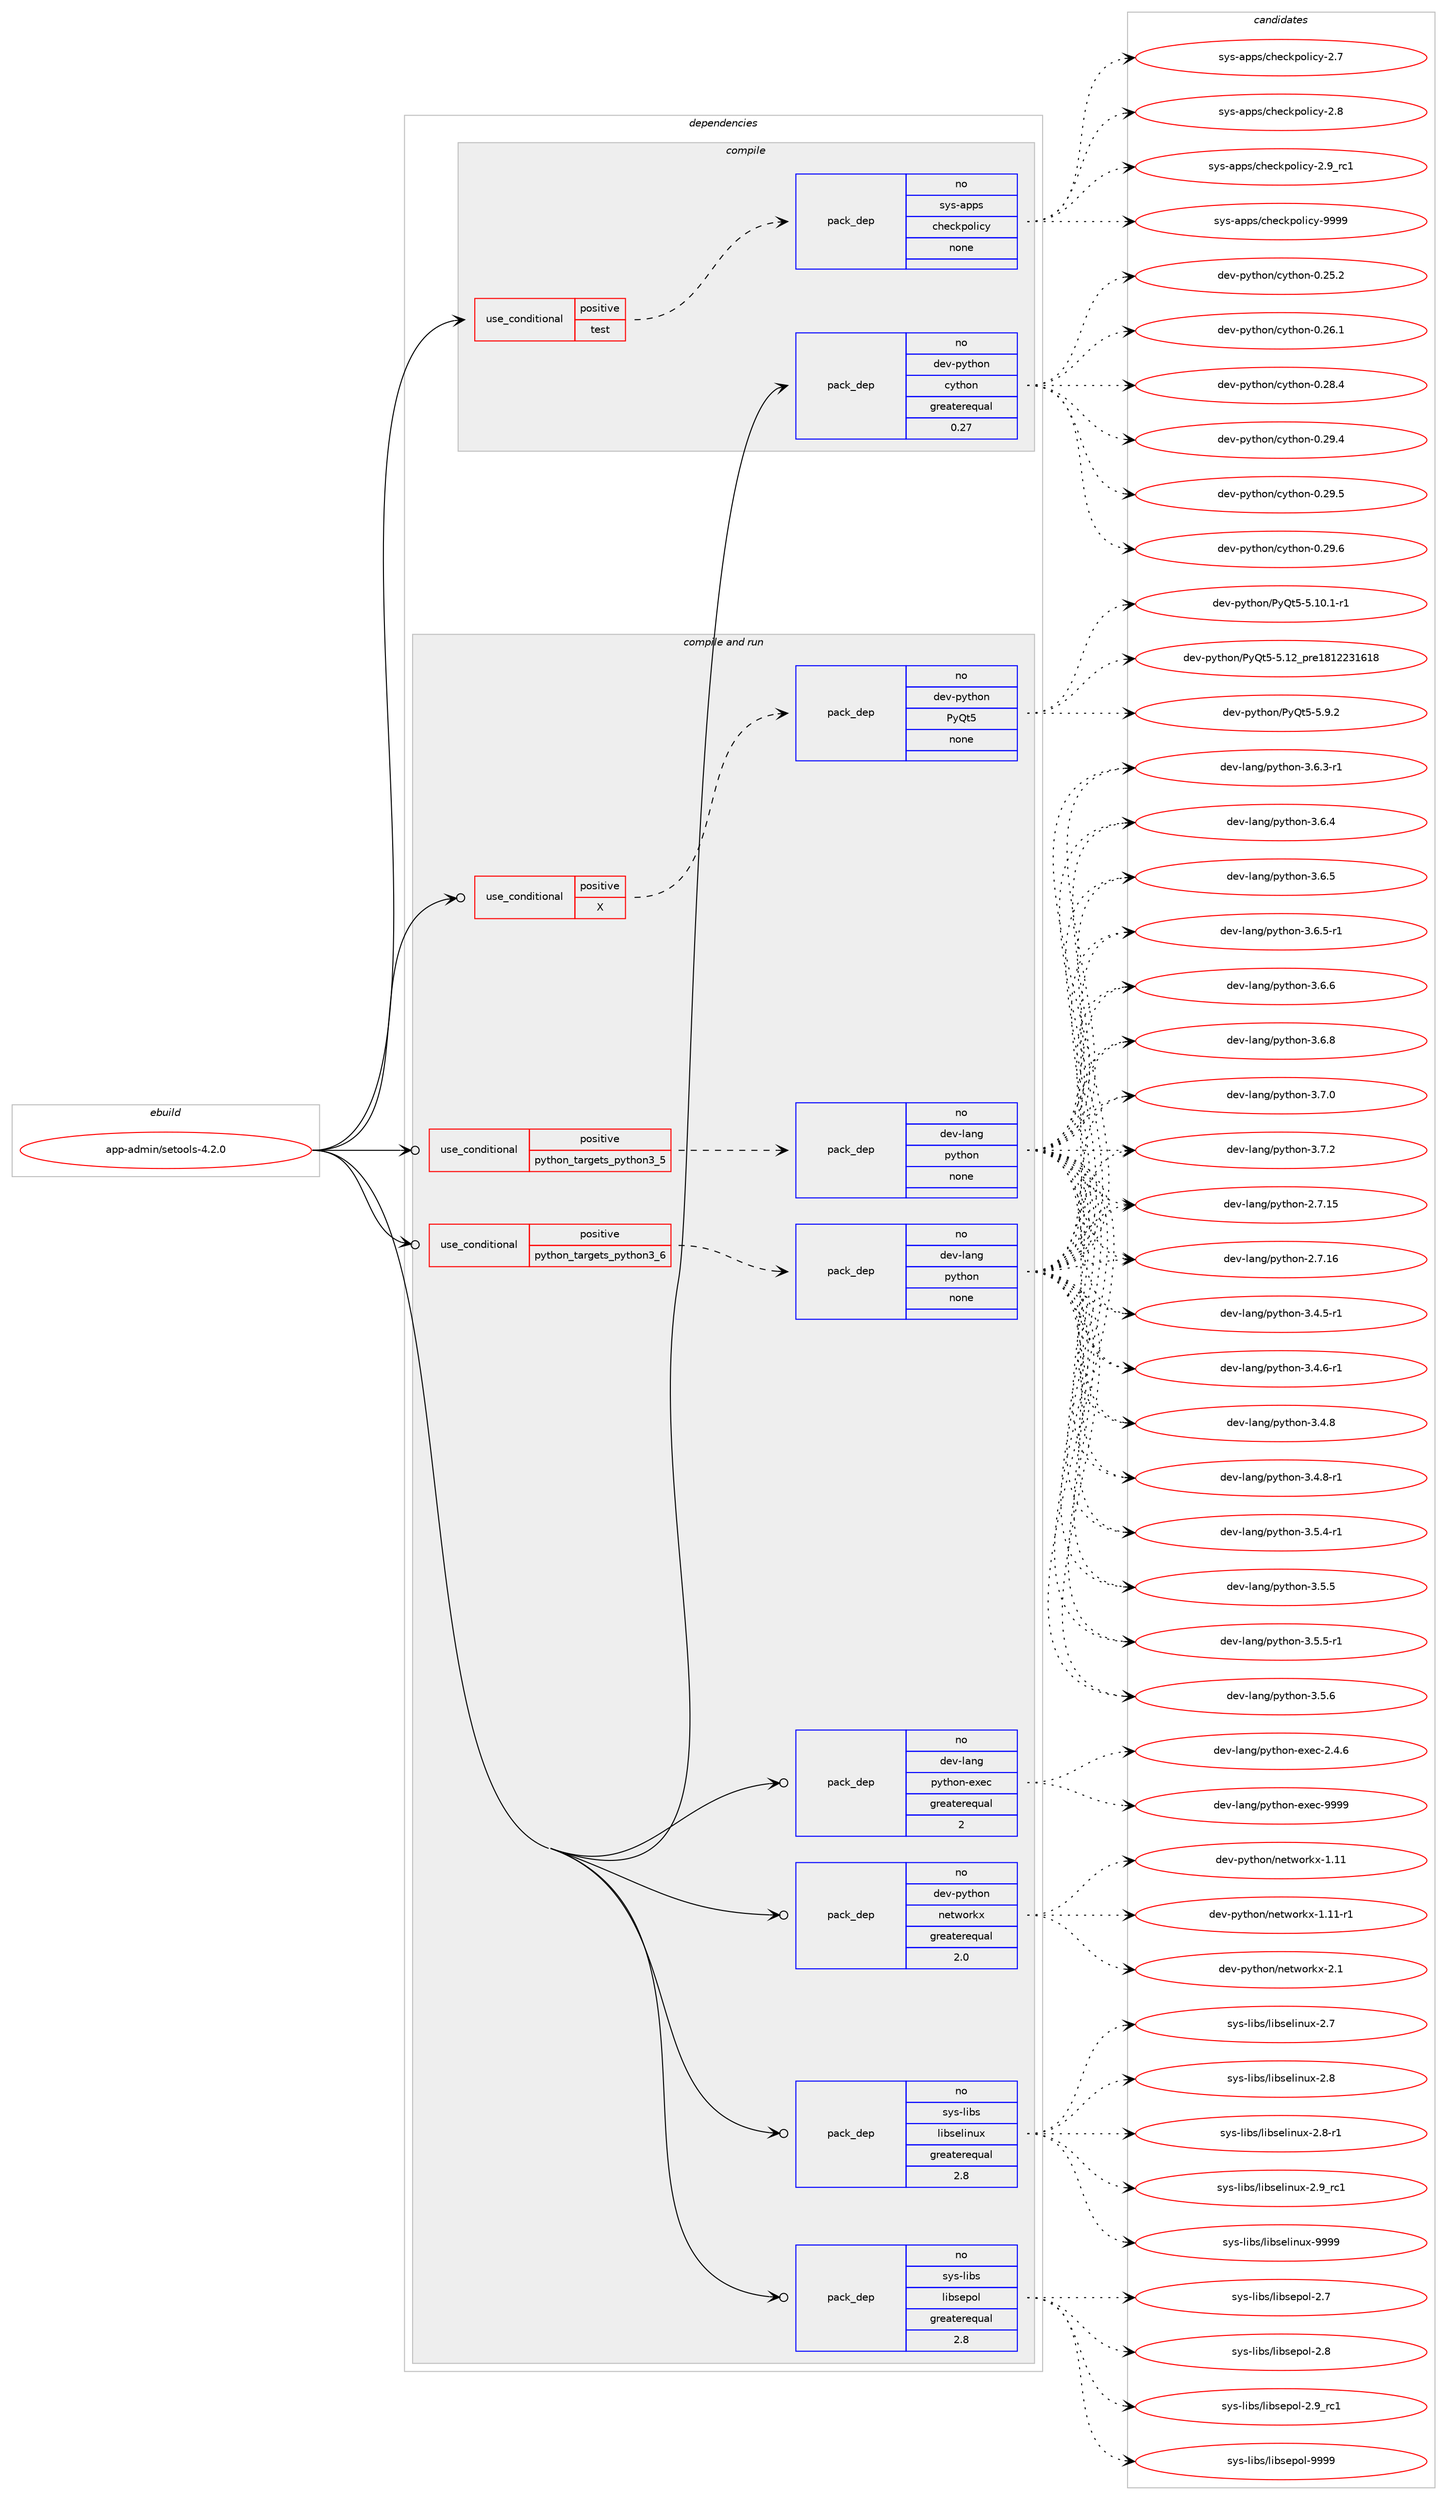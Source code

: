 digraph prolog {

# *************
# Graph options
# *************

newrank=true;
concentrate=true;
compound=true;
graph [rankdir=LR,fontname=Helvetica,fontsize=10,ranksep=1.5];#, ranksep=2.5, nodesep=0.2];
edge  [arrowhead=vee];
node  [fontname=Helvetica,fontsize=10];

# **********
# The ebuild
# **********

subgraph cluster_leftcol {
color=gray;
rank=same;
label=<<i>ebuild</i>>;
id [label="app-admin/setools-4.2.0", color=red, width=4, href="../app-admin/setools-4.2.0.svg"];
}

# ****************
# The dependencies
# ****************

subgraph cluster_midcol {
color=gray;
label=<<i>dependencies</i>>;
subgraph cluster_compile {
fillcolor="#eeeeee";
style=filled;
label=<<i>compile</i>>;
subgraph cond345984 {
dependency1269381 [label=<<TABLE BORDER="0" CELLBORDER="1" CELLSPACING="0" CELLPADDING="4"><TR><TD ROWSPAN="3" CELLPADDING="10">use_conditional</TD></TR><TR><TD>positive</TD></TR><TR><TD>test</TD></TR></TABLE>>, shape=none, color=red];
subgraph pack903721 {
dependency1269382 [label=<<TABLE BORDER="0" CELLBORDER="1" CELLSPACING="0" CELLPADDING="4" WIDTH="220"><TR><TD ROWSPAN="6" CELLPADDING="30">pack_dep</TD></TR><TR><TD WIDTH="110">no</TD></TR><TR><TD>sys-apps</TD></TR><TR><TD>checkpolicy</TD></TR><TR><TD>none</TD></TR><TR><TD></TD></TR></TABLE>>, shape=none, color=blue];
}
dependency1269381:e -> dependency1269382:w [weight=20,style="dashed",arrowhead="vee"];
}
id:e -> dependency1269381:w [weight=20,style="solid",arrowhead="vee"];
subgraph pack903722 {
dependency1269383 [label=<<TABLE BORDER="0" CELLBORDER="1" CELLSPACING="0" CELLPADDING="4" WIDTH="220"><TR><TD ROWSPAN="6" CELLPADDING="30">pack_dep</TD></TR><TR><TD WIDTH="110">no</TD></TR><TR><TD>dev-python</TD></TR><TR><TD>cython</TD></TR><TR><TD>greaterequal</TD></TR><TR><TD>0.27</TD></TR></TABLE>>, shape=none, color=blue];
}
id:e -> dependency1269383:w [weight=20,style="solid",arrowhead="vee"];
}
subgraph cluster_compileandrun {
fillcolor="#eeeeee";
style=filled;
label=<<i>compile and run</i>>;
subgraph cond345985 {
dependency1269384 [label=<<TABLE BORDER="0" CELLBORDER="1" CELLSPACING="0" CELLPADDING="4"><TR><TD ROWSPAN="3" CELLPADDING="10">use_conditional</TD></TR><TR><TD>positive</TD></TR><TR><TD>X</TD></TR></TABLE>>, shape=none, color=red];
subgraph pack903723 {
dependency1269385 [label=<<TABLE BORDER="0" CELLBORDER="1" CELLSPACING="0" CELLPADDING="4" WIDTH="220"><TR><TD ROWSPAN="6" CELLPADDING="30">pack_dep</TD></TR><TR><TD WIDTH="110">no</TD></TR><TR><TD>dev-python</TD></TR><TR><TD>PyQt5</TD></TR><TR><TD>none</TD></TR><TR><TD></TD></TR></TABLE>>, shape=none, color=blue];
}
dependency1269384:e -> dependency1269385:w [weight=20,style="dashed",arrowhead="vee"];
}
id:e -> dependency1269384:w [weight=20,style="solid",arrowhead="odotvee"];
subgraph cond345986 {
dependency1269386 [label=<<TABLE BORDER="0" CELLBORDER="1" CELLSPACING="0" CELLPADDING="4"><TR><TD ROWSPAN="3" CELLPADDING="10">use_conditional</TD></TR><TR><TD>positive</TD></TR><TR><TD>python_targets_python3_5</TD></TR></TABLE>>, shape=none, color=red];
subgraph pack903724 {
dependency1269387 [label=<<TABLE BORDER="0" CELLBORDER="1" CELLSPACING="0" CELLPADDING="4" WIDTH="220"><TR><TD ROWSPAN="6" CELLPADDING="30">pack_dep</TD></TR><TR><TD WIDTH="110">no</TD></TR><TR><TD>dev-lang</TD></TR><TR><TD>python</TD></TR><TR><TD>none</TD></TR><TR><TD></TD></TR></TABLE>>, shape=none, color=blue];
}
dependency1269386:e -> dependency1269387:w [weight=20,style="dashed",arrowhead="vee"];
}
id:e -> dependency1269386:w [weight=20,style="solid",arrowhead="odotvee"];
subgraph cond345987 {
dependency1269388 [label=<<TABLE BORDER="0" CELLBORDER="1" CELLSPACING="0" CELLPADDING="4"><TR><TD ROWSPAN="3" CELLPADDING="10">use_conditional</TD></TR><TR><TD>positive</TD></TR><TR><TD>python_targets_python3_6</TD></TR></TABLE>>, shape=none, color=red];
subgraph pack903725 {
dependency1269389 [label=<<TABLE BORDER="0" CELLBORDER="1" CELLSPACING="0" CELLPADDING="4" WIDTH="220"><TR><TD ROWSPAN="6" CELLPADDING="30">pack_dep</TD></TR><TR><TD WIDTH="110">no</TD></TR><TR><TD>dev-lang</TD></TR><TR><TD>python</TD></TR><TR><TD>none</TD></TR><TR><TD></TD></TR></TABLE>>, shape=none, color=blue];
}
dependency1269388:e -> dependency1269389:w [weight=20,style="dashed",arrowhead="vee"];
}
id:e -> dependency1269388:w [weight=20,style="solid",arrowhead="odotvee"];
subgraph pack903726 {
dependency1269390 [label=<<TABLE BORDER="0" CELLBORDER="1" CELLSPACING="0" CELLPADDING="4" WIDTH="220"><TR><TD ROWSPAN="6" CELLPADDING="30">pack_dep</TD></TR><TR><TD WIDTH="110">no</TD></TR><TR><TD>dev-lang</TD></TR><TR><TD>python-exec</TD></TR><TR><TD>greaterequal</TD></TR><TR><TD>2</TD></TR></TABLE>>, shape=none, color=blue];
}
id:e -> dependency1269390:w [weight=20,style="solid",arrowhead="odotvee"];
subgraph pack903727 {
dependency1269391 [label=<<TABLE BORDER="0" CELLBORDER="1" CELLSPACING="0" CELLPADDING="4" WIDTH="220"><TR><TD ROWSPAN="6" CELLPADDING="30">pack_dep</TD></TR><TR><TD WIDTH="110">no</TD></TR><TR><TD>dev-python</TD></TR><TR><TD>networkx</TD></TR><TR><TD>greaterequal</TD></TR><TR><TD>2.0</TD></TR></TABLE>>, shape=none, color=blue];
}
id:e -> dependency1269391:w [weight=20,style="solid",arrowhead="odotvee"];
subgraph pack903728 {
dependency1269392 [label=<<TABLE BORDER="0" CELLBORDER="1" CELLSPACING="0" CELLPADDING="4" WIDTH="220"><TR><TD ROWSPAN="6" CELLPADDING="30">pack_dep</TD></TR><TR><TD WIDTH="110">no</TD></TR><TR><TD>sys-libs</TD></TR><TR><TD>libselinux</TD></TR><TR><TD>greaterequal</TD></TR><TR><TD>2.8</TD></TR></TABLE>>, shape=none, color=blue];
}
id:e -> dependency1269392:w [weight=20,style="solid",arrowhead="odotvee"];
subgraph pack903729 {
dependency1269393 [label=<<TABLE BORDER="0" CELLBORDER="1" CELLSPACING="0" CELLPADDING="4" WIDTH="220"><TR><TD ROWSPAN="6" CELLPADDING="30">pack_dep</TD></TR><TR><TD WIDTH="110">no</TD></TR><TR><TD>sys-libs</TD></TR><TR><TD>libsepol</TD></TR><TR><TD>greaterequal</TD></TR><TR><TD>2.8</TD></TR></TABLE>>, shape=none, color=blue];
}
id:e -> dependency1269393:w [weight=20,style="solid",arrowhead="odotvee"];
}
subgraph cluster_run {
fillcolor="#eeeeee";
style=filled;
label=<<i>run</i>>;
}
}

# **************
# The candidates
# **************

subgraph cluster_choices {
rank=same;
color=gray;
label=<<i>candidates</i>>;

subgraph choice903721 {
color=black;
nodesep=1;
choice11512111545971121121154799104101991071121111081059912145504655 [label="sys-apps/checkpolicy-2.7", color=red, width=4,href="../sys-apps/checkpolicy-2.7.svg"];
choice11512111545971121121154799104101991071121111081059912145504656 [label="sys-apps/checkpolicy-2.8", color=red, width=4,href="../sys-apps/checkpolicy-2.8.svg"];
choice11512111545971121121154799104101991071121111081059912145504657951149949 [label="sys-apps/checkpolicy-2.9_rc1", color=red, width=4,href="../sys-apps/checkpolicy-2.9_rc1.svg"];
choice1151211154597112112115479910410199107112111108105991214557575757 [label="sys-apps/checkpolicy-9999", color=red, width=4,href="../sys-apps/checkpolicy-9999.svg"];
dependency1269382:e -> choice11512111545971121121154799104101991071121111081059912145504655:w [style=dotted,weight="100"];
dependency1269382:e -> choice11512111545971121121154799104101991071121111081059912145504656:w [style=dotted,weight="100"];
dependency1269382:e -> choice11512111545971121121154799104101991071121111081059912145504657951149949:w [style=dotted,weight="100"];
dependency1269382:e -> choice1151211154597112112115479910410199107112111108105991214557575757:w [style=dotted,weight="100"];
}
subgraph choice903722 {
color=black;
nodesep=1;
choice10010111845112121116104111110479912111610411111045484650534650 [label="dev-python/cython-0.25.2", color=red, width=4,href="../dev-python/cython-0.25.2.svg"];
choice10010111845112121116104111110479912111610411111045484650544649 [label="dev-python/cython-0.26.1", color=red, width=4,href="../dev-python/cython-0.26.1.svg"];
choice10010111845112121116104111110479912111610411111045484650564652 [label="dev-python/cython-0.28.4", color=red, width=4,href="../dev-python/cython-0.28.4.svg"];
choice10010111845112121116104111110479912111610411111045484650574652 [label="dev-python/cython-0.29.4", color=red, width=4,href="../dev-python/cython-0.29.4.svg"];
choice10010111845112121116104111110479912111610411111045484650574653 [label="dev-python/cython-0.29.5", color=red, width=4,href="../dev-python/cython-0.29.5.svg"];
choice10010111845112121116104111110479912111610411111045484650574654 [label="dev-python/cython-0.29.6", color=red, width=4,href="../dev-python/cython-0.29.6.svg"];
dependency1269383:e -> choice10010111845112121116104111110479912111610411111045484650534650:w [style=dotted,weight="100"];
dependency1269383:e -> choice10010111845112121116104111110479912111610411111045484650544649:w [style=dotted,weight="100"];
dependency1269383:e -> choice10010111845112121116104111110479912111610411111045484650564652:w [style=dotted,weight="100"];
dependency1269383:e -> choice10010111845112121116104111110479912111610411111045484650574652:w [style=dotted,weight="100"];
dependency1269383:e -> choice10010111845112121116104111110479912111610411111045484650574653:w [style=dotted,weight="100"];
dependency1269383:e -> choice10010111845112121116104111110479912111610411111045484650574654:w [style=dotted,weight="100"];
}
subgraph choice903723 {
color=black;
nodesep=1;
choice1001011184511212111610411111047801218111653455346494846494511449 [label="dev-python/PyQt5-5.10.1-r1", color=red, width=4,href="../dev-python/PyQt5-5.10.1-r1.svg"];
choice100101118451121211161041111104780121811165345534649509511211410149564950505149544956 [label="dev-python/PyQt5-5.12_pre1812231618", color=red, width=4,href="../dev-python/PyQt5-5.12_pre1812231618.svg"];
choice1001011184511212111610411111047801218111653455346574650 [label="dev-python/PyQt5-5.9.2", color=red, width=4,href="../dev-python/PyQt5-5.9.2.svg"];
dependency1269385:e -> choice1001011184511212111610411111047801218111653455346494846494511449:w [style=dotted,weight="100"];
dependency1269385:e -> choice100101118451121211161041111104780121811165345534649509511211410149564950505149544956:w [style=dotted,weight="100"];
dependency1269385:e -> choice1001011184511212111610411111047801218111653455346574650:w [style=dotted,weight="100"];
}
subgraph choice903724 {
color=black;
nodesep=1;
choice10010111845108971101034711212111610411111045504655464953 [label="dev-lang/python-2.7.15", color=red, width=4,href="../dev-lang/python-2.7.15.svg"];
choice10010111845108971101034711212111610411111045504655464954 [label="dev-lang/python-2.7.16", color=red, width=4,href="../dev-lang/python-2.7.16.svg"];
choice1001011184510897110103471121211161041111104551465246534511449 [label="dev-lang/python-3.4.5-r1", color=red, width=4,href="../dev-lang/python-3.4.5-r1.svg"];
choice1001011184510897110103471121211161041111104551465246544511449 [label="dev-lang/python-3.4.6-r1", color=red, width=4,href="../dev-lang/python-3.4.6-r1.svg"];
choice100101118451089711010347112121116104111110455146524656 [label="dev-lang/python-3.4.8", color=red, width=4,href="../dev-lang/python-3.4.8.svg"];
choice1001011184510897110103471121211161041111104551465246564511449 [label="dev-lang/python-3.4.8-r1", color=red, width=4,href="../dev-lang/python-3.4.8-r1.svg"];
choice1001011184510897110103471121211161041111104551465346524511449 [label="dev-lang/python-3.5.4-r1", color=red, width=4,href="../dev-lang/python-3.5.4-r1.svg"];
choice100101118451089711010347112121116104111110455146534653 [label="dev-lang/python-3.5.5", color=red, width=4,href="../dev-lang/python-3.5.5.svg"];
choice1001011184510897110103471121211161041111104551465346534511449 [label="dev-lang/python-3.5.5-r1", color=red, width=4,href="../dev-lang/python-3.5.5-r1.svg"];
choice100101118451089711010347112121116104111110455146534654 [label="dev-lang/python-3.5.6", color=red, width=4,href="../dev-lang/python-3.5.6.svg"];
choice1001011184510897110103471121211161041111104551465446514511449 [label="dev-lang/python-3.6.3-r1", color=red, width=4,href="../dev-lang/python-3.6.3-r1.svg"];
choice100101118451089711010347112121116104111110455146544652 [label="dev-lang/python-3.6.4", color=red, width=4,href="../dev-lang/python-3.6.4.svg"];
choice100101118451089711010347112121116104111110455146544653 [label="dev-lang/python-3.6.5", color=red, width=4,href="../dev-lang/python-3.6.5.svg"];
choice1001011184510897110103471121211161041111104551465446534511449 [label="dev-lang/python-3.6.5-r1", color=red, width=4,href="../dev-lang/python-3.6.5-r1.svg"];
choice100101118451089711010347112121116104111110455146544654 [label="dev-lang/python-3.6.6", color=red, width=4,href="../dev-lang/python-3.6.6.svg"];
choice100101118451089711010347112121116104111110455146544656 [label="dev-lang/python-3.6.8", color=red, width=4,href="../dev-lang/python-3.6.8.svg"];
choice100101118451089711010347112121116104111110455146554648 [label="dev-lang/python-3.7.0", color=red, width=4,href="../dev-lang/python-3.7.0.svg"];
choice100101118451089711010347112121116104111110455146554650 [label="dev-lang/python-3.7.2", color=red, width=4,href="../dev-lang/python-3.7.2.svg"];
dependency1269387:e -> choice10010111845108971101034711212111610411111045504655464953:w [style=dotted,weight="100"];
dependency1269387:e -> choice10010111845108971101034711212111610411111045504655464954:w [style=dotted,weight="100"];
dependency1269387:e -> choice1001011184510897110103471121211161041111104551465246534511449:w [style=dotted,weight="100"];
dependency1269387:e -> choice1001011184510897110103471121211161041111104551465246544511449:w [style=dotted,weight="100"];
dependency1269387:e -> choice100101118451089711010347112121116104111110455146524656:w [style=dotted,weight="100"];
dependency1269387:e -> choice1001011184510897110103471121211161041111104551465246564511449:w [style=dotted,weight="100"];
dependency1269387:e -> choice1001011184510897110103471121211161041111104551465346524511449:w [style=dotted,weight="100"];
dependency1269387:e -> choice100101118451089711010347112121116104111110455146534653:w [style=dotted,weight="100"];
dependency1269387:e -> choice1001011184510897110103471121211161041111104551465346534511449:w [style=dotted,weight="100"];
dependency1269387:e -> choice100101118451089711010347112121116104111110455146534654:w [style=dotted,weight="100"];
dependency1269387:e -> choice1001011184510897110103471121211161041111104551465446514511449:w [style=dotted,weight="100"];
dependency1269387:e -> choice100101118451089711010347112121116104111110455146544652:w [style=dotted,weight="100"];
dependency1269387:e -> choice100101118451089711010347112121116104111110455146544653:w [style=dotted,weight="100"];
dependency1269387:e -> choice1001011184510897110103471121211161041111104551465446534511449:w [style=dotted,weight="100"];
dependency1269387:e -> choice100101118451089711010347112121116104111110455146544654:w [style=dotted,weight="100"];
dependency1269387:e -> choice100101118451089711010347112121116104111110455146544656:w [style=dotted,weight="100"];
dependency1269387:e -> choice100101118451089711010347112121116104111110455146554648:w [style=dotted,weight="100"];
dependency1269387:e -> choice100101118451089711010347112121116104111110455146554650:w [style=dotted,weight="100"];
}
subgraph choice903725 {
color=black;
nodesep=1;
choice10010111845108971101034711212111610411111045504655464953 [label="dev-lang/python-2.7.15", color=red, width=4,href="../dev-lang/python-2.7.15.svg"];
choice10010111845108971101034711212111610411111045504655464954 [label="dev-lang/python-2.7.16", color=red, width=4,href="../dev-lang/python-2.7.16.svg"];
choice1001011184510897110103471121211161041111104551465246534511449 [label="dev-lang/python-3.4.5-r1", color=red, width=4,href="../dev-lang/python-3.4.5-r1.svg"];
choice1001011184510897110103471121211161041111104551465246544511449 [label="dev-lang/python-3.4.6-r1", color=red, width=4,href="../dev-lang/python-3.4.6-r1.svg"];
choice100101118451089711010347112121116104111110455146524656 [label="dev-lang/python-3.4.8", color=red, width=4,href="../dev-lang/python-3.4.8.svg"];
choice1001011184510897110103471121211161041111104551465246564511449 [label="dev-lang/python-3.4.8-r1", color=red, width=4,href="../dev-lang/python-3.4.8-r1.svg"];
choice1001011184510897110103471121211161041111104551465346524511449 [label="dev-lang/python-3.5.4-r1", color=red, width=4,href="../dev-lang/python-3.5.4-r1.svg"];
choice100101118451089711010347112121116104111110455146534653 [label="dev-lang/python-3.5.5", color=red, width=4,href="../dev-lang/python-3.5.5.svg"];
choice1001011184510897110103471121211161041111104551465346534511449 [label="dev-lang/python-3.5.5-r1", color=red, width=4,href="../dev-lang/python-3.5.5-r1.svg"];
choice100101118451089711010347112121116104111110455146534654 [label="dev-lang/python-3.5.6", color=red, width=4,href="../dev-lang/python-3.5.6.svg"];
choice1001011184510897110103471121211161041111104551465446514511449 [label="dev-lang/python-3.6.3-r1", color=red, width=4,href="../dev-lang/python-3.6.3-r1.svg"];
choice100101118451089711010347112121116104111110455146544652 [label="dev-lang/python-3.6.4", color=red, width=4,href="../dev-lang/python-3.6.4.svg"];
choice100101118451089711010347112121116104111110455146544653 [label="dev-lang/python-3.6.5", color=red, width=4,href="../dev-lang/python-3.6.5.svg"];
choice1001011184510897110103471121211161041111104551465446534511449 [label="dev-lang/python-3.6.5-r1", color=red, width=4,href="../dev-lang/python-3.6.5-r1.svg"];
choice100101118451089711010347112121116104111110455146544654 [label="dev-lang/python-3.6.6", color=red, width=4,href="../dev-lang/python-3.6.6.svg"];
choice100101118451089711010347112121116104111110455146544656 [label="dev-lang/python-3.6.8", color=red, width=4,href="../dev-lang/python-3.6.8.svg"];
choice100101118451089711010347112121116104111110455146554648 [label="dev-lang/python-3.7.0", color=red, width=4,href="../dev-lang/python-3.7.0.svg"];
choice100101118451089711010347112121116104111110455146554650 [label="dev-lang/python-3.7.2", color=red, width=4,href="../dev-lang/python-3.7.2.svg"];
dependency1269389:e -> choice10010111845108971101034711212111610411111045504655464953:w [style=dotted,weight="100"];
dependency1269389:e -> choice10010111845108971101034711212111610411111045504655464954:w [style=dotted,weight="100"];
dependency1269389:e -> choice1001011184510897110103471121211161041111104551465246534511449:w [style=dotted,weight="100"];
dependency1269389:e -> choice1001011184510897110103471121211161041111104551465246544511449:w [style=dotted,weight="100"];
dependency1269389:e -> choice100101118451089711010347112121116104111110455146524656:w [style=dotted,weight="100"];
dependency1269389:e -> choice1001011184510897110103471121211161041111104551465246564511449:w [style=dotted,weight="100"];
dependency1269389:e -> choice1001011184510897110103471121211161041111104551465346524511449:w [style=dotted,weight="100"];
dependency1269389:e -> choice100101118451089711010347112121116104111110455146534653:w [style=dotted,weight="100"];
dependency1269389:e -> choice1001011184510897110103471121211161041111104551465346534511449:w [style=dotted,weight="100"];
dependency1269389:e -> choice100101118451089711010347112121116104111110455146534654:w [style=dotted,weight="100"];
dependency1269389:e -> choice1001011184510897110103471121211161041111104551465446514511449:w [style=dotted,weight="100"];
dependency1269389:e -> choice100101118451089711010347112121116104111110455146544652:w [style=dotted,weight="100"];
dependency1269389:e -> choice100101118451089711010347112121116104111110455146544653:w [style=dotted,weight="100"];
dependency1269389:e -> choice1001011184510897110103471121211161041111104551465446534511449:w [style=dotted,weight="100"];
dependency1269389:e -> choice100101118451089711010347112121116104111110455146544654:w [style=dotted,weight="100"];
dependency1269389:e -> choice100101118451089711010347112121116104111110455146544656:w [style=dotted,weight="100"];
dependency1269389:e -> choice100101118451089711010347112121116104111110455146554648:w [style=dotted,weight="100"];
dependency1269389:e -> choice100101118451089711010347112121116104111110455146554650:w [style=dotted,weight="100"];
}
subgraph choice903726 {
color=black;
nodesep=1;
choice1001011184510897110103471121211161041111104510112010199455046524654 [label="dev-lang/python-exec-2.4.6", color=red, width=4,href="../dev-lang/python-exec-2.4.6.svg"];
choice10010111845108971101034711212111610411111045101120101994557575757 [label="dev-lang/python-exec-9999", color=red, width=4,href="../dev-lang/python-exec-9999.svg"];
dependency1269390:e -> choice1001011184510897110103471121211161041111104510112010199455046524654:w [style=dotted,weight="100"];
dependency1269390:e -> choice10010111845108971101034711212111610411111045101120101994557575757:w [style=dotted,weight="100"];
}
subgraph choice903727 {
color=black;
nodesep=1;
choice10010111845112121116104111110471101011161191111141071204549464949 [label="dev-python/networkx-1.11", color=red, width=4,href="../dev-python/networkx-1.11.svg"];
choice100101118451121211161041111104711010111611911111410712045494649494511449 [label="dev-python/networkx-1.11-r1", color=red, width=4,href="../dev-python/networkx-1.11-r1.svg"];
choice100101118451121211161041111104711010111611911111410712045504649 [label="dev-python/networkx-2.1", color=red, width=4,href="../dev-python/networkx-2.1.svg"];
dependency1269391:e -> choice10010111845112121116104111110471101011161191111141071204549464949:w [style=dotted,weight="100"];
dependency1269391:e -> choice100101118451121211161041111104711010111611911111410712045494649494511449:w [style=dotted,weight="100"];
dependency1269391:e -> choice100101118451121211161041111104711010111611911111410712045504649:w [style=dotted,weight="100"];
}
subgraph choice903728 {
color=black;
nodesep=1;
choice1151211154510810598115471081059811510110810511011712045504655 [label="sys-libs/libselinux-2.7", color=red, width=4,href="../sys-libs/libselinux-2.7.svg"];
choice1151211154510810598115471081059811510110810511011712045504656 [label="sys-libs/libselinux-2.8", color=red, width=4,href="../sys-libs/libselinux-2.8.svg"];
choice11512111545108105981154710810598115101108105110117120455046564511449 [label="sys-libs/libselinux-2.8-r1", color=red, width=4,href="../sys-libs/libselinux-2.8-r1.svg"];
choice1151211154510810598115471081059811510110810511011712045504657951149949 [label="sys-libs/libselinux-2.9_rc1", color=red, width=4,href="../sys-libs/libselinux-2.9_rc1.svg"];
choice115121115451081059811547108105981151011081051101171204557575757 [label="sys-libs/libselinux-9999", color=red, width=4,href="../sys-libs/libselinux-9999.svg"];
dependency1269392:e -> choice1151211154510810598115471081059811510110810511011712045504655:w [style=dotted,weight="100"];
dependency1269392:e -> choice1151211154510810598115471081059811510110810511011712045504656:w [style=dotted,weight="100"];
dependency1269392:e -> choice11512111545108105981154710810598115101108105110117120455046564511449:w [style=dotted,weight="100"];
dependency1269392:e -> choice1151211154510810598115471081059811510110810511011712045504657951149949:w [style=dotted,weight="100"];
dependency1269392:e -> choice115121115451081059811547108105981151011081051101171204557575757:w [style=dotted,weight="100"];
}
subgraph choice903729 {
color=black;
nodesep=1;
choice1151211154510810598115471081059811510111211110845504655 [label="sys-libs/libsepol-2.7", color=red, width=4,href="../sys-libs/libsepol-2.7.svg"];
choice1151211154510810598115471081059811510111211110845504656 [label="sys-libs/libsepol-2.8", color=red, width=4,href="../sys-libs/libsepol-2.8.svg"];
choice1151211154510810598115471081059811510111211110845504657951149949 [label="sys-libs/libsepol-2.9_rc1", color=red, width=4,href="../sys-libs/libsepol-2.9_rc1.svg"];
choice115121115451081059811547108105981151011121111084557575757 [label="sys-libs/libsepol-9999", color=red, width=4,href="../sys-libs/libsepol-9999.svg"];
dependency1269393:e -> choice1151211154510810598115471081059811510111211110845504655:w [style=dotted,weight="100"];
dependency1269393:e -> choice1151211154510810598115471081059811510111211110845504656:w [style=dotted,weight="100"];
dependency1269393:e -> choice1151211154510810598115471081059811510111211110845504657951149949:w [style=dotted,weight="100"];
dependency1269393:e -> choice115121115451081059811547108105981151011121111084557575757:w [style=dotted,weight="100"];
}
}

}
